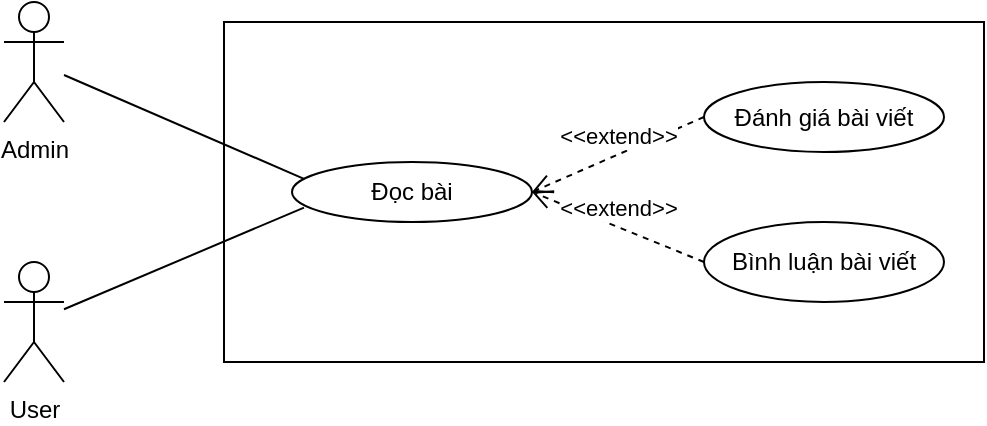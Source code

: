 <mxfile version="14.1.2" type="device"><diagram id="TP7E29pitkcVyPxjq7vF" name="Page-1"><mxGraphModel dx="960" dy="563" grid="1" gridSize="10" guides="1" tooltips="1" connect="1" arrows="1" fold="1" page="1" pageScale="1" pageWidth="827" pageHeight="1169" math="0" shadow="0"><root><mxCell id="0"/><mxCell id="1" parent="0"/><mxCell id="SH862ITK56lKMYV1-To7-1" value="" style="rounded=0;whiteSpace=wrap;html=1;" vertex="1" parent="1"><mxGeometry x="260" y="90" width="380" height="170" as="geometry"/></mxCell><mxCell id="SH862ITK56lKMYV1-To7-2" value="User" style="shape=umlActor;verticalLabelPosition=bottom;verticalAlign=top;html=1;outlineConnect=0;" vertex="1" parent="1"><mxGeometry x="150" y="210" width="30" height="60" as="geometry"/></mxCell><mxCell id="SH862ITK56lKMYV1-To7-3" value="Admin" style="shape=umlActor;verticalLabelPosition=bottom;verticalAlign=top;html=1;outlineConnect=0;" vertex="1" parent="1"><mxGeometry x="150" y="80" width="30" height="60" as="geometry"/></mxCell><mxCell id="SH862ITK56lKMYV1-To7-4" value="Đọc bài" style="ellipse;whiteSpace=wrap;html=1;" vertex="1" parent="1"><mxGeometry x="294" y="160" width="120" height="30" as="geometry"/></mxCell><mxCell id="SH862ITK56lKMYV1-To7-6" value="" style="endArrow=none;html=1;entryX=0.05;entryY=0.28;entryDx=0;entryDy=0;entryPerimeter=0;" edge="1" parent="1" source="SH862ITK56lKMYV1-To7-3" target="SH862ITK56lKMYV1-To7-4"><mxGeometry width="50" height="50" relative="1" as="geometry"><mxPoint x="390" y="310" as="sourcePoint"/><mxPoint x="440" y="260" as="targetPoint"/></mxGeometry></mxCell><mxCell id="SH862ITK56lKMYV1-To7-7" value="" style="endArrow=none;html=1;entryX=0.05;entryY=0.76;entryDx=0;entryDy=0;entryPerimeter=0;" edge="1" parent="1" source="SH862ITK56lKMYV1-To7-2" target="SH862ITK56lKMYV1-To7-4"><mxGeometry width="50" height="50" relative="1" as="geometry"><mxPoint x="390" y="310" as="sourcePoint"/><mxPoint x="440" y="260" as="targetPoint"/></mxGeometry></mxCell><mxCell id="SH862ITK56lKMYV1-To7-10" value="Đánh giá bài viết" style="ellipse;whiteSpace=wrap;html=1;" vertex="1" parent="1"><mxGeometry x="500" y="120" width="120" height="35" as="geometry"/></mxCell><mxCell id="SH862ITK56lKMYV1-To7-11" value="Bình luận bài viết" style="ellipse;whiteSpace=wrap;html=1;" vertex="1" parent="1"><mxGeometry x="500" y="190" width="120" height="40" as="geometry"/></mxCell><mxCell id="SH862ITK56lKMYV1-To7-14" value="&amp;lt;&amp;lt;extend&amp;gt;&amp;gt;" style="html=1;verticalAlign=bottom;endArrow=open;dashed=1;endSize=8;entryX=1;entryY=0.5;entryDx=0;entryDy=0;exitX=0;exitY=0.5;exitDx=0;exitDy=0;" edge="1" parent="1" source="SH862ITK56lKMYV1-To7-11" target="SH862ITK56lKMYV1-To7-4"><mxGeometry relative="1" as="geometry"><mxPoint x="426.4" y="201.19" as="sourcePoint"/><mxPoint x="520.0" y="167.5" as="targetPoint"/></mxGeometry></mxCell><mxCell id="SH862ITK56lKMYV1-To7-15" value="&amp;lt;&amp;lt;extend&amp;gt;&amp;gt;" style="html=1;verticalAlign=bottom;endArrow=open;dashed=1;endSize=8;entryX=1;entryY=0.5;entryDx=0;entryDy=0;exitX=0;exitY=0.5;exitDx=0;exitDy=0;" edge="1" parent="1" source="SH862ITK56lKMYV1-To7-10" target="SH862ITK56lKMYV1-To7-4"><mxGeometry relative="1" as="geometry"><mxPoint x="510" y="220" as="sourcePoint"/><mxPoint x="414.04" y="193.94" as="targetPoint"/></mxGeometry></mxCell></root></mxGraphModel></diagram></mxfile>